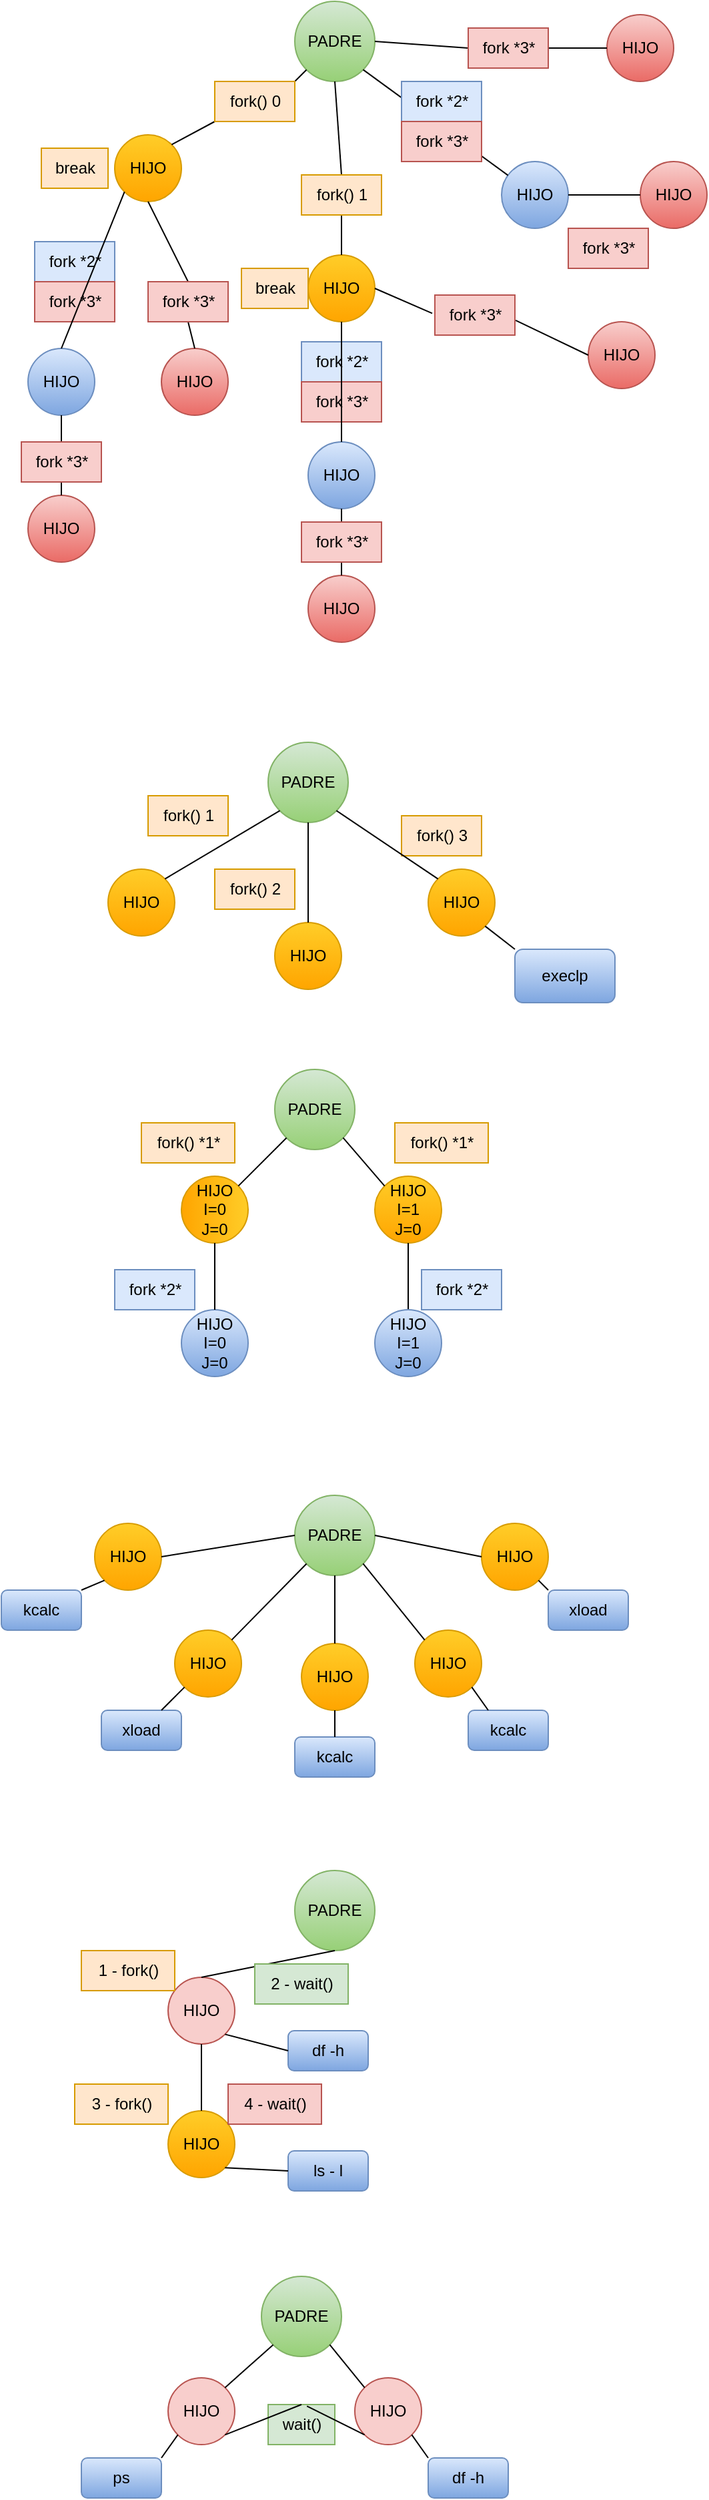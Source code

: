 <mxfile version="24.7.16">
  <diagram name="Página-1" id="NDyEZs4ViCKS1iC562Mx">
    <mxGraphModel dx="1405" dy="847" grid="1" gridSize="10" guides="1" tooltips="1" connect="1" arrows="1" fold="1" page="1" pageScale="1" pageWidth="827" pageHeight="1169" math="0" shadow="0">
      <root>
        <mxCell id="0" />
        <mxCell id="1" parent="0" />
        <mxCell id="IDvXPFeI97Ti3_jKh94K-1" value="PADRE" style="ellipse;whiteSpace=wrap;html=1;aspect=fixed;fillColor=#d5e8d4;strokeColor=#82b366;gradientColor=#97d077;" parent="1" vertex="1">
          <mxGeometry x="180" y="50" width="60" height="60" as="geometry" />
        </mxCell>
        <mxCell id="IDvXPFeI97Ti3_jKh94K-2" value="HIJO" style="ellipse;whiteSpace=wrap;html=1;aspect=fixed;fillColor=#ffcd28;strokeColor=#d79b00;gradientColor=#ffa500;" parent="1" vertex="1">
          <mxGeometry x="45" y="150" width="50" height="50" as="geometry" />
        </mxCell>
        <mxCell id="IDvXPFeI97Ti3_jKh94K-4" value="" style="endArrow=none;html=1;rounded=0;entryX=0;entryY=1;entryDx=0;entryDy=0;exitX=1;exitY=0;exitDx=0;exitDy=0;" parent="1" source="IDvXPFeI97Ti3_jKh94K-3" target="IDvXPFeI97Ti3_jKh94K-1" edge="1">
          <mxGeometry width="50" height="50" relative="1" as="geometry">
            <mxPoint x="280" y="460" as="sourcePoint" />
            <mxPoint x="330" y="410" as="targetPoint" />
          </mxGeometry>
        </mxCell>
        <mxCell id="IDvXPFeI97Ti3_jKh94K-5" value="HIJO" style="ellipse;whiteSpace=wrap;html=1;aspect=fixed;fillColor=#ffcd28;strokeColor=#d79b00;gradientColor=#ffa500;" parent="1" vertex="1">
          <mxGeometry x="190" y="240" width="50" height="50" as="geometry" />
        </mxCell>
        <mxCell id="IDvXPFeI97Ti3_jKh94K-6" value="" style="endArrow=none;html=1;rounded=0;entryX=0.5;entryY=1;entryDx=0;entryDy=0;exitX=0.5;exitY=0;exitDx=0;exitDy=0;" parent="1" source="IDvXPFeI97Ti3_jKh94K-8" target="IDvXPFeI97Ti3_jKh94K-1" edge="1">
          <mxGeometry width="50" height="50" relative="1" as="geometry">
            <mxPoint x="340" y="230" as="sourcePoint" />
            <mxPoint x="390" y="430" as="targetPoint" />
            <Array as="points" />
          </mxGeometry>
        </mxCell>
        <mxCell id="IDvXPFeI97Ti3_jKh94K-9" value="HIJO" style="ellipse;whiteSpace=wrap;html=1;aspect=fixed;fillColor=#dae8fc;strokeColor=#6c8ebf;gradientColor=#7ea6e0;" parent="1" vertex="1">
          <mxGeometry x="335" y="170" width="50" height="50" as="geometry" />
        </mxCell>
        <mxCell id="IDvXPFeI97Ti3_jKh94K-10" value="" style="endArrow=none;html=1;rounded=0;entryX=1;entryY=1;entryDx=0;entryDy=0;" parent="1" source="IDvXPFeI97Ti3_jKh94K-9" target="IDvXPFeI97Ti3_jKh94K-1" edge="1">
          <mxGeometry width="50" height="50" relative="1" as="geometry">
            <mxPoint x="317" y="167" as="sourcePoint" />
            <mxPoint x="243" y="113" as="targetPoint" />
            <Array as="points" />
          </mxGeometry>
        </mxCell>
        <mxCell id="IDvXPFeI97Ti3_jKh94K-11" value="fork *2*" style="text;html=1;align=center;verticalAlign=middle;resizable=0;points=[];autosize=1;strokeColor=#6c8ebf;fillColor=#dae8fc;" parent="1" vertex="1">
          <mxGeometry x="260" y="110" width="60" height="30" as="geometry" />
        </mxCell>
        <mxCell id="IDvXPFeI97Ti3_jKh94K-12" value="HIJO" style="ellipse;whiteSpace=wrap;html=1;aspect=fixed;fillColor=#f8cecc;strokeColor=#b85450;gradientColor=#ea6b66;" parent="1" vertex="1">
          <mxGeometry x="414" y="60" width="50" height="50" as="geometry" />
        </mxCell>
        <mxCell id="IDvXPFeI97Ti3_jKh94K-13" value="" style="endArrow=none;html=1;rounded=0;entryX=1;entryY=0.5;entryDx=0;entryDy=0;exitX=0;exitY=0.5;exitDx=0;exitDy=0;" parent="1" source="IDvXPFeI97Ti3_jKh94K-15" target="IDvXPFeI97Ti3_jKh94K-1" edge="1">
          <mxGeometry width="50" height="50" relative="1" as="geometry">
            <mxPoint x="173" y="281" as="sourcePoint" />
            <mxPoint x="225" y="120" as="targetPoint" />
            <Array as="points" />
          </mxGeometry>
        </mxCell>
        <mxCell id="IDvXPFeI97Ti3_jKh94K-16" value="fork *3*" style="text;html=1;align=center;verticalAlign=middle;resizable=0;points=[];autosize=1;strokeColor=#b85450;fillColor=#f8cecc;" parent="1" vertex="1">
          <mxGeometry x="260" y="140" width="60" height="30" as="geometry" />
        </mxCell>
        <mxCell id="IDvXPFeI97Ti3_jKh94K-17" value="HIJO" style="ellipse;whiteSpace=wrap;html=1;aspect=fixed;fillColor=#f8cecc;strokeColor=#b85450;gradientColor=#ea6b66;" parent="1" vertex="1">
          <mxGeometry x="439" y="170" width="50" height="50" as="geometry" />
        </mxCell>
        <mxCell id="IDvXPFeI97Ti3_jKh94K-18" value="fork *3*" style="text;html=1;align=center;verticalAlign=middle;resizable=0;points=[];autosize=1;strokeColor=#b85450;fillColor=#f8cecc;" parent="1" vertex="1">
          <mxGeometry x="385" y="220" width="60" height="30" as="geometry" />
        </mxCell>
        <mxCell id="IDvXPFeI97Ti3_jKh94K-19" value="" style="endArrow=none;html=1;rounded=0;entryX=1;entryY=0.5;entryDx=0;entryDy=0;exitX=0;exitY=0.5;exitDx=0;exitDy=0;" parent="1" source="IDvXPFeI97Ti3_jKh94K-17" target="IDvXPFeI97Ti3_jKh94K-9" edge="1">
          <mxGeometry width="50" height="50" relative="1" as="geometry">
            <mxPoint x="525" y="730" as="sourcePoint" />
            <mxPoint x="575" y="680" as="targetPoint" />
          </mxGeometry>
        </mxCell>
        <mxCell id="IDvXPFeI97Ti3_jKh94K-20" value="break" style="text;html=1;align=center;verticalAlign=middle;resizable=0;points=[];autosize=1;strokeColor=#d79b00;fillColor=#ffe6cc;" parent="1" vertex="1">
          <mxGeometry x="140" y="250" width="50" height="30" as="geometry" />
        </mxCell>
        <mxCell id="IDvXPFeI97Ti3_jKh94K-21" value="break" style="text;html=1;align=center;verticalAlign=middle;resizable=0;points=[];autosize=1;strokeColor=#d79b00;fillColor=#ffe6cc;" parent="1" vertex="1">
          <mxGeometry x="-10" y="160" width="50" height="30" as="geometry" />
        </mxCell>
        <mxCell id="IDvXPFeI97Ti3_jKh94K-23" value="HIJO" style="ellipse;whiteSpace=wrap;html=1;aspect=fixed;fillColor=#dae8fc;strokeColor=#6c8ebf;gradientColor=#7ea6e0;" parent="1" vertex="1">
          <mxGeometry x="-20" y="310" width="50" height="50" as="geometry" />
        </mxCell>
        <mxCell id="IDvXPFeI97Ti3_jKh94K-24" value="fork *2*" style="text;html=1;align=center;verticalAlign=middle;resizable=0;points=[];autosize=1;strokeColor=#6c8ebf;fillColor=#dae8fc;" parent="1" vertex="1">
          <mxGeometry x="-15" y="230" width="60" height="30" as="geometry" />
        </mxCell>
        <mxCell id="IDvXPFeI97Ti3_jKh94K-25" value="fork *3*" style="text;html=1;align=center;verticalAlign=middle;resizable=0;points=[];autosize=1;strokeColor=#b85450;fillColor=#f8cecc;" parent="1" vertex="1">
          <mxGeometry x="-15" y="260" width="60" height="30" as="geometry" />
        </mxCell>
        <mxCell id="IDvXPFeI97Ti3_jKh94K-26" value="HIJO" style="ellipse;whiteSpace=wrap;html=1;aspect=fixed;fillColor=#f8cecc;strokeColor=#b85450;gradientColor=#ea6b66;" parent="1" vertex="1">
          <mxGeometry x="-20" y="420" width="50" height="50" as="geometry" />
        </mxCell>
        <mxCell id="IDvXPFeI97Ti3_jKh94K-28" value="" style="endArrow=none;html=1;rounded=0;entryX=0.5;entryY=1;entryDx=0;entryDy=0;exitX=0.5;exitY=0;exitDx=0;exitDy=0;" parent="1" source="IDvXPFeI97Ti3_jKh94K-27" target="IDvXPFeI97Ti3_jKh94K-23" edge="1">
          <mxGeometry width="50" height="50" relative="1" as="geometry">
            <mxPoint x="160" y="530" as="sourcePoint" />
            <mxPoint x="210" y="480" as="targetPoint" />
          </mxGeometry>
        </mxCell>
        <mxCell id="IDvXPFeI97Ti3_jKh94K-30" value="" style="endArrow=none;html=1;rounded=0;entryX=1;entryY=0.5;entryDx=0;entryDy=0;exitX=0;exitY=0.5;exitDx=0;exitDy=0;" parent="1" source="IDvXPFeI97Ti3_jKh94K-12" target="IDvXPFeI97Ti3_jKh94K-15" edge="1">
          <mxGeometry width="50" height="50" relative="1" as="geometry">
            <mxPoint x="414" y="85" as="sourcePoint" />
            <mxPoint x="240" y="85" as="targetPoint" />
            <Array as="points" />
          </mxGeometry>
        </mxCell>
        <mxCell id="IDvXPFeI97Ti3_jKh94K-15" value="fork *3*" style="text;html=1;align=center;verticalAlign=middle;resizable=0;points=[];autosize=1;strokeColor=#b85450;fillColor=#f8cecc;" parent="1" vertex="1">
          <mxGeometry x="310" y="70" width="60" height="30" as="geometry" />
        </mxCell>
        <mxCell id="IDvXPFeI97Ti3_jKh94K-31" value="" style="endArrow=none;html=1;rounded=0;entryX=0;entryY=1;entryDx=0;entryDy=0;exitX=1;exitY=0;exitDx=0;exitDy=0;" parent="1" source="IDvXPFeI97Ti3_jKh94K-2" target="IDvXPFeI97Ti3_jKh94K-3" edge="1">
          <mxGeometry width="50" height="50" relative="1" as="geometry">
            <mxPoint x="93" y="167" as="sourcePoint" />
            <mxPoint x="197" y="103" as="targetPoint" />
          </mxGeometry>
        </mxCell>
        <mxCell id="IDvXPFeI97Ti3_jKh94K-3" value="fork() 0" style="text;html=1;align=center;verticalAlign=middle;resizable=0;points=[];autosize=1;strokeColor=#d79b00;fillColor=#ffe6cc;" parent="1" vertex="1">
          <mxGeometry x="120" y="110" width="60" height="30" as="geometry" />
        </mxCell>
        <mxCell id="IDvXPFeI97Ti3_jKh94K-32" value="" style="endArrow=none;html=1;rounded=0;entryX=0.5;entryY=1;entryDx=0;entryDy=0;exitX=0.5;exitY=0;exitDx=0;exitDy=0;" parent="1" source="IDvXPFeI97Ti3_jKh94K-5" target="IDvXPFeI97Ti3_jKh94K-8" edge="1">
          <mxGeometry width="50" height="50" relative="1" as="geometry">
            <mxPoint x="215" y="240" as="sourcePoint" />
            <mxPoint x="215" y="110" as="targetPoint" />
            <Array as="points" />
          </mxGeometry>
        </mxCell>
        <mxCell id="IDvXPFeI97Ti3_jKh94K-8" value="fork() 1" style="text;html=1;align=center;verticalAlign=middle;resizable=0;points=[];autosize=1;strokeColor=#d79b00;fillColor=#ffe6cc;" parent="1" vertex="1">
          <mxGeometry x="185" y="180" width="60" height="30" as="geometry" />
        </mxCell>
        <mxCell id="IDvXPFeI97Ti3_jKh94K-33" value="" style="endArrow=none;html=1;rounded=0;entryX=0;entryY=1;entryDx=0;entryDy=0;exitX=0.5;exitY=0;exitDx=0;exitDy=0;" parent="1" source="IDvXPFeI97Ti3_jKh94K-23" target="IDvXPFeI97Ti3_jKh94K-2" edge="1">
          <mxGeometry width="50" height="50" relative="1" as="geometry">
            <mxPoint x="220" y="420" as="sourcePoint" />
            <mxPoint x="270" y="370" as="targetPoint" />
          </mxGeometry>
        </mxCell>
        <mxCell id="IDvXPFeI97Ti3_jKh94K-34" value="" style="endArrow=none;html=1;rounded=0;entryX=0.5;entryY=1;entryDx=0;entryDy=0;exitX=0.5;exitY=0;exitDx=0;exitDy=0;" parent="1" source="IDvXPFeI97Ti3_jKh94K-26" target="IDvXPFeI97Ti3_jKh94K-27" edge="1">
          <mxGeometry width="50" height="50" relative="1" as="geometry">
            <mxPoint x="5" y="420" as="sourcePoint" />
            <mxPoint x="5" y="360" as="targetPoint" />
          </mxGeometry>
        </mxCell>
        <mxCell id="IDvXPFeI97Ti3_jKh94K-27" value="fork *3*" style="text;html=1;align=center;verticalAlign=middle;resizable=0;points=[];autosize=1;strokeColor=#b85450;fillColor=#f8cecc;" parent="1" vertex="1">
          <mxGeometry x="-25" y="380" width="60" height="30" as="geometry" />
        </mxCell>
        <mxCell id="IDvXPFeI97Ti3_jKh94K-35" value="HIJO" style="ellipse;whiteSpace=wrap;html=1;aspect=fixed;fillColor=#f8cecc;strokeColor=#b85450;gradientColor=#ea6b66;" parent="1" vertex="1">
          <mxGeometry x="80" y="310" width="50" height="50" as="geometry" />
        </mxCell>
        <mxCell id="IDvXPFeI97Ti3_jKh94K-36" value="" style="endArrow=none;html=1;rounded=0;entryX=0.5;entryY=1;entryDx=0;entryDy=0;exitX=0.5;exitY=0;exitDx=0;exitDy=0;" parent="1" source="IDvXPFeI97Ti3_jKh94K-37" target="IDvXPFeI97Ti3_jKh94K-2" edge="1">
          <mxGeometry width="50" height="50" relative="1" as="geometry">
            <mxPoint x="210" y="405" as="sourcePoint" />
            <mxPoint x="36" y="405" as="targetPoint" />
            <Array as="points" />
          </mxGeometry>
        </mxCell>
        <mxCell id="IDvXPFeI97Ti3_jKh94K-38" value="" style="endArrow=none;html=1;rounded=0;entryX=0.5;entryY=1;entryDx=0;entryDy=0;exitX=0.5;exitY=0;exitDx=0;exitDy=0;" parent="1" source="IDvXPFeI97Ti3_jKh94K-35" target="IDvXPFeI97Ti3_jKh94K-37" edge="1">
          <mxGeometry width="50" height="50" relative="1" as="geometry">
            <mxPoint x="105" y="310" as="sourcePoint" />
            <mxPoint x="70" y="200" as="targetPoint" />
            <Array as="points" />
          </mxGeometry>
        </mxCell>
        <mxCell id="IDvXPFeI97Ti3_jKh94K-37" value="fork *3*" style="text;html=1;align=center;verticalAlign=middle;resizable=0;points=[];autosize=1;strokeColor=#b85450;fillColor=#f8cecc;" parent="1" vertex="1">
          <mxGeometry x="70" y="260" width="60" height="30" as="geometry" />
        </mxCell>
        <mxCell id="IDvXPFeI97Ti3_jKh94K-39" value="HIJO" style="ellipse;whiteSpace=wrap;html=1;aspect=fixed;fillColor=#dae8fc;strokeColor=#6c8ebf;gradientColor=#7ea6e0;" parent="1" vertex="1">
          <mxGeometry x="190" y="380" width="50" height="50" as="geometry" />
        </mxCell>
        <mxCell id="IDvXPFeI97Ti3_jKh94K-40" value="fork *2*" style="text;html=1;align=center;verticalAlign=middle;resizable=0;points=[];autosize=1;strokeColor=#6c8ebf;fillColor=#dae8fc;" parent="1" vertex="1">
          <mxGeometry x="185" y="305" width="60" height="30" as="geometry" />
        </mxCell>
        <mxCell id="IDvXPFeI97Ti3_jKh94K-41" value="fork *3*" style="text;html=1;align=center;verticalAlign=middle;resizable=0;points=[];autosize=1;strokeColor=#b85450;fillColor=#f8cecc;" parent="1" vertex="1">
          <mxGeometry x="185" y="335" width="60" height="30" as="geometry" />
        </mxCell>
        <mxCell id="IDvXPFeI97Ti3_jKh94K-42" value="HIJO" style="ellipse;whiteSpace=wrap;html=1;aspect=fixed;fillColor=#f8cecc;strokeColor=#b85450;gradientColor=#ea6b66;" parent="1" vertex="1">
          <mxGeometry x="190" y="480" width="50" height="50" as="geometry" />
        </mxCell>
        <mxCell id="IDvXPFeI97Ti3_jKh94K-43" value="" style="endArrow=none;html=1;rounded=0;entryX=0.5;entryY=1;entryDx=0;entryDy=0;exitX=0.5;exitY=0;exitDx=0;exitDy=0;" parent="1" source="IDvXPFeI97Ti3_jKh94K-45" target="IDvXPFeI97Ti3_jKh94K-39" edge="1">
          <mxGeometry width="50" height="50" relative="1" as="geometry">
            <mxPoint x="415" y="630" as="sourcePoint" />
            <mxPoint x="465" y="580" as="targetPoint" />
          </mxGeometry>
        </mxCell>
        <mxCell id="IDvXPFeI97Ti3_jKh94K-44" value="" style="endArrow=none;html=1;rounded=0;entryX=0.5;entryY=1;entryDx=0;entryDy=0;exitX=0.5;exitY=0;exitDx=0;exitDy=0;" parent="1" source="IDvXPFeI97Ti3_jKh94K-42" target="IDvXPFeI97Ti3_jKh94K-45" edge="1">
          <mxGeometry width="50" height="50" relative="1" as="geometry">
            <mxPoint x="260" y="520" as="sourcePoint" />
            <mxPoint x="260" y="460" as="targetPoint" />
          </mxGeometry>
        </mxCell>
        <mxCell id="IDvXPFeI97Ti3_jKh94K-45" value="fork *3*" style="text;html=1;align=center;verticalAlign=middle;resizable=0;points=[];autosize=1;strokeColor=#b85450;fillColor=#f8cecc;" parent="1" vertex="1">
          <mxGeometry x="185" y="440" width="60" height="30" as="geometry" />
        </mxCell>
        <mxCell id="IDvXPFeI97Ti3_jKh94K-46" value="HIJO" style="ellipse;whiteSpace=wrap;html=1;aspect=fixed;fillColor=#f8cecc;strokeColor=#b85450;gradientColor=#ea6b66;" parent="1" vertex="1">
          <mxGeometry x="400" y="290" width="50" height="50" as="geometry" />
        </mxCell>
        <mxCell id="IDvXPFeI97Ti3_jKh94K-47" value="" style="endArrow=none;html=1;rounded=0;entryX=1;entryY=0.5;entryDx=0;entryDy=0;exitX=-0.033;exitY=0.456;exitDx=0;exitDy=0;exitPerimeter=0;" parent="1" source="IDvXPFeI97Ti3_jKh94K-49" target="IDvXPFeI97Ti3_jKh94K-5" edge="1">
          <mxGeometry width="50" height="50" relative="1" as="geometry">
            <mxPoint x="465" y="505" as="sourcePoint" />
            <mxPoint x="325" y="300" as="targetPoint" />
            <Array as="points" />
          </mxGeometry>
        </mxCell>
        <mxCell id="IDvXPFeI97Ti3_jKh94K-48" value="" style="endArrow=none;html=1;rounded=0;entryX=1.009;entryY=0.631;entryDx=0;entryDy=0;exitX=0;exitY=0.5;exitDx=0;exitDy=0;entryPerimeter=0;" parent="1" source="IDvXPFeI97Ti3_jKh94K-46" target="IDvXPFeI97Ti3_jKh94K-49" edge="1">
          <mxGeometry width="50" height="50" relative="1" as="geometry">
            <mxPoint x="360" y="410" as="sourcePoint" />
            <mxPoint x="325" y="300" as="targetPoint" />
            <Array as="points" />
          </mxGeometry>
        </mxCell>
        <mxCell id="IDvXPFeI97Ti3_jKh94K-49" value="fork *3*" style="text;html=1;align=center;verticalAlign=middle;resizable=0;points=[];autosize=1;strokeColor=#b85450;fillColor=#f8cecc;" parent="1" vertex="1">
          <mxGeometry x="285" y="270" width="60" height="30" as="geometry" />
        </mxCell>
        <mxCell id="IDvXPFeI97Ti3_jKh94K-50" value="" style="endArrow=none;html=1;rounded=0;entryX=0.5;entryY=1;entryDx=0;entryDy=0;exitX=0.5;exitY=0;exitDx=0;exitDy=0;" parent="1" source="IDvXPFeI97Ti3_jKh94K-39" target="IDvXPFeI97Ti3_jKh94K-5" edge="1">
          <mxGeometry width="50" height="50" relative="1" as="geometry">
            <mxPoint x="180" y="250" as="sourcePoint" />
            <mxPoint x="230" y="200" as="targetPoint" />
          </mxGeometry>
        </mxCell>
        <mxCell id="IDvXPFeI97Ti3_jKh94K-51" value="PADRE" style="ellipse;whiteSpace=wrap;html=1;aspect=fixed;fillColor=#d5e8d4;strokeColor=#82b366;gradientColor=#97d077;" parent="1" vertex="1">
          <mxGeometry x="160" y="605" width="60" height="60" as="geometry" />
        </mxCell>
        <mxCell id="IDvXPFeI97Ti3_jKh94K-52" value="HIJO" style="ellipse;whiteSpace=wrap;html=1;aspect=fixed;fillColor=#ffcd28;strokeColor=#d79b00;gradientColor=#ffa500;" parent="1" vertex="1">
          <mxGeometry x="40" y="700" width="50" height="50" as="geometry" />
        </mxCell>
        <mxCell id="IDvXPFeI97Ti3_jKh94K-53" value="HIJO" style="ellipse;whiteSpace=wrap;html=1;aspect=fixed;fillColor=#ffcd28;strokeColor=#d79b00;gradientColor=#ffa500;" parent="1" vertex="1">
          <mxGeometry x="165" y="740" width="50" height="50" as="geometry" />
        </mxCell>
        <mxCell id="IDvXPFeI97Ti3_jKh94K-54" value="HIJO" style="ellipse;whiteSpace=wrap;html=1;aspect=fixed;fillColor=#ffcd28;strokeColor=#d79b00;gradientColor=#ffa500;" parent="1" vertex="1">
          <mxGeometry x="280" y="700" width="50" height="50" as="geometry" />
        </mxCell>
        <mxCell id="IDvXPFeI97Ti3_jKh94K-55" value="fork() 1" style="text;html=1;align=center;verticalAlign=middle;resizable=0;points=[];autosize=1;strokeColor=#d79b00;fillColor=#ffe6cc;" parent="1" vertex="1">
          <mxGeometry x="70" y="645" width="60" height="30" as="geometry" />
        </mxCell>
        <mxCell id="IDvXPFeI97Ti3_jKh94K-56" value="fork() 2" style="text;html=1;align=center;verticalAlign=middle;resizable=0;points=[];autosize=1;strokeColor=#d79b00;fillColor=#ffe6cc;" parent="1" vertex="1">
          <mxGeometry x="120" y="700" width="60" height="30" as="geometry" />
        </mxCell>
        <mxCell id="IDvXPFeI97Ti3_jKh94K-57" value="fork() 3" style="text;html=1;align=center;verticalAlign=middle;resizable=0;points=[];autosize=1;strokeColor=#d79b00;fillColor=#ffe6cc;" parent="1" vertex="1">
          <mxGeometry x="260" y="660" width="60" height="30" as="geometry" />
        </mxCell>
        <mxCell id="IDvXPFeI97Ti3_jKh94K-58" value="" style="endArrow=none;html=1;rounded=0;exitX=1;exitY=0;exitDx=0;exitDy=0;entryX=0;entryY=1;entryDx=0;entryDy=0;" parent="1" source="IDvXPFeI97Ti3_jKh94K-52" target="IDvXPFeI97Ti3_jKh94K-51" edge="1">
          <mxGeometry width="50" height="50" relative="1" as="geometry">
            <mxPoint x="180" y="510" as="sourcePoint" />
            <mxPoint x="230" y="460" as="targetPoint" />
          </mxGeometry>
        </mxCell>
        <mxCell id="IDvXPFeI97Ti3_jKh94K-59" value="" style="endArrow=none;html=1;rounded=0;exitX=0.5;exitY=0;exitDx=0;exitDy=0;entryX=0.5;entryY=1;entryDx=0;entryDy=0;" parent="1" source="IDvXPFeI97Ti3_jKh94K-53" target="IDvXPFeI97Ti3_jKh94K-51" edge="1">
          <mxGeometry width="50" height="50" relative="1" as="geometry">
            <mxPoint x="180" y="510" as="sourcePoint" />
            <mxPoint x="230" y="460" as="targetPoint" />
          </mxGeometry>
        </mxCell>
        <mxCell id="IDvXPFeI97Ti3_jKh94K-60" value="" style="endArrow=none;html=1;rounded=0;exitX=0;exitY=0;exitDx=0;exitDy=0;entryX=1;entryY=1;entryDx=0;entryDy=0;" parent="1" source="IDvXPFeI97Ti3_jKh94K-54" target="IDvXPFeI97Ti3_jKh94K-51" edge="1">
          <mxGeometry width="50" height="50" relative="1" as="geometry">
            <mxPoint x="180" y="510" as="sourcePoint" />
            <mxPoint x="230" y="460" as="targetPoint" />
          </mxGeometry>
        </mxCell>
        <mxCell id="IDvXPFeI97Ti3_jKh94K-61" value="execlp" style="rounded=1;whiteSpace=wrap;html=1;fillColor=#dae8fc;gradientColor=#7ea6e0;strokeColor=#6c8ebf;" parent="1" vertex="1">
          <mxGeometry x="345" y="760" width="75" height="40" as="geometry" />
        </mxCell>
        <mxCell id="IDvXPFeI97Ti3_jKh94K-62" value="" style="endArrow=none;html=1;rounded=0;exitX=1;exitY=1;exitDx=0;exitDy=0;entryX=0;entryY=0;entryDx=0;entryDy=0;" parent="1" source="IDvXPFeI97Ti3_jKh94K-54" target="IDvXPFeI97Ti3_jKh94K-61" edge="1">
          <mxGeometry width="50" height="50" relative="1" as="geometry">
            <mxPoint x="280" y="680" as="sourcePoint" />
            <mxPoint x="330" y="630" as="targetPoint" />
          </mxGeometry>
        </mxCell>
        <mxCell id="IDvXPFeI97Ti3_jKh94K-68" value="PADRE" style="ellipse;whiteSpace=wrap;html=1;aspect=fixed;fillColor=#d5e8d4;strokeColor=#82b366;gradientColor=#97d077;" parent="1" vertex="1">
          <mxGeometry x="165" y="850" width="60" height="60" as="geometry" />
        </mxCell>
        <mxCell id="IDvXPFeI97Ti3_jKh94K-69" value="fork() *1*" style="text;html=1;align=center;verticalAlign=middle;resizable=0;points=[];autosize=1;strokeColor=#d79b00;fillColor=#ffe6cc;" parent="1" vertex="1">
          <mxGeometry x="65" y="890" width="70" height="30" as="geometry" />
        </mxCell>
        <mxCell id="IDvXPFeI97Ti3_jKh94K-70" value="HIJO&lt;div&gt;I=0&lt;br&gt;&lt;div&gt;J=0&lt;/div&gt;&lt;/div&gt;" style="ellipse;whiteSpace=wrap;html=1;aspect=fixed;fillColor=#ffcd28;strokeColor=#d79b00;gradientColor=#ffa500;direction=south;" parent="1" vertex="1">
          <mxGeometry x="95" y="930" width="50" height="50" as="geometry" />
        </mxCell>
        <mxCell id="IDvXPFeI97Ti3_jKh94K-71" value="HIJO&lt;div&gt;I=1&lt;/div&gt;&lt;div&gt;&lt;div&gt;J=0&lt;/div&gt;&lt;/div&gt;" style="ellipse;whiteSpace=wrap;html=1;aspect=fixed;fillColor=#ffcd28;strokeColor=#d79b00;gradientColor=#ffa500;" parent="1" vertex="1">
          <mxGeometry x="240" y="930" width="50" height="50" as="geometry" />
        </mxCell>
        <mxCell id="IDvXPFeI97Ti3_jKh94K-72" value="" style="endArrow=none;html=1;rounded=0;exitX=0;exitY=0;exitDx=0;exitDy=0;entryX=0;entryY=1;entryDx=0;entryDy=0;" parent="1" source="IDvXPFeI97Ti3_jKh94K-70" target="IDvXPFeI97Ti3_jKh94K-68" edge="1">
          <mxGeometry width="50" height="50" relative="1" as="geometry">
            <mxPoint x="200" y="870" as="sourcePoint" />
            <mxPoint x="250" y="820" as="targetPoint" />
          </mxGeometry>
        </mxCell>
        <mxCell id="IDvXPFeI97Ti3_jKh94K-73" value="fork() *1*" style="text;html=1;align=center;verticalAlign=middle;resizable=0;points=[];autosize=1;strokeColor=#d79b00;fillColor=#ffe6cc;" parent="1" vertex="1">
          <mxGeometry x="255" y="890" width="70" height="30" as="geometry" />
        </mxCell>
        <mxCell id="IDvXPFeI97Ti3_jKh94K-74" value="" style="endArrow=none;html=1;rounded=0;exitX=0;exitY=0;exitDx=0;exitDy=0;entryX=1;entryY=1;entryDx=0;entryDy=0;" parent="1" source="IDvXPFeI97Ti3_jKh94K-71" target="IDvXPFeI97Ti3_jKh94K-68" edge="1">
          <mxGeometry width="50" height="50" relative="1" as="geometry">
            <mxPoint x="200" y="870" as="sourcePoint" />
            <mxPoint x="250" y="820" as="targetPoint" />
          </mxGeometry>
        </mxCell>
        <mxCell id="IDvXPFeI97Ti3_jKh94K-76" value="" style="endArrow=none;html=1;rounded=0;exitX=0.5;exitY=0;exitDx=0;exitDy=0;entryX=0.5;entryY=1;entryDx=0;entryDy=0;" parent="1" source="IDvXPFeI97Ti3_jKh94K-81" target="IDvXPFeI97Ti3_jKh94K-71" edge="1">
          <mxGeometry width="50" height="50" relative="1" as="geometry">
            <mxPoint x="337.322" y="927.322" as="sourcePoint" />
            <mxPoint x="250" y="820" as="targetPoint" />
          </mxGeometry>
        </mxCell>
        <mxCell id="IDvXPFeI97Ti3_jKh94K-78" value="HIJO&lt;div&gt;I=0&lt;br&gt;&lt;div&gt;J=0&lt;/div&gt;&lt;/div&gt;" style="ellipse;whiteSpace=wrap;html=1;aspect=fixed;fillColor=#dae8fc;strokeColor=#6c8ebf;gradientColor=#7ea6e0;" parent="1" vertex="1">
          <mxGeometry x="95" y="1030" width="50" height="50" as="geometry" />
        </mxCell>
        <mxCell id="IDvXPFeI97Ti3_jKh94K-79" value="" style="endArrow=none;html=1;rounded=0;exitX=0.5;exitY=0;exitDx=0;exitDy=0;entryX=1;entryY=0.5;entryDx=0;entryDy=0;" parent="1" source="IDvXPFeI97Ti3_jKh94K-78" target="IDvXPFeI97Ti3_jKh94K-70" edge="1">
          <mxGeometry width="50" height="50" relative="1" as="geometry">
            <mxPoint x="205" y="1000" as="sourcePoint" />
            <mxPoint x="160" y="970" as="targetPoint" />
          </mxGeometry>
        </mxCell>
        <mxCell id="IDvXPFeI97Ti3_jKh94K-80" value="fork *2*" style="text;html=1;align=center;verticalAlign=middle;resizable=0;points=[];autosize=1;strokeColor=#6c8ebf;fillColor=#dae8fc;" parent="1" vertex="1">
          <mxGeometry x="45" y="1000" width="60" height="30" as="geometry" />
        </mxCell>
        <mxCell id="IDvXPFeI97Ti3_jKh94K-81" value="HIJO&lt;div&gt;I=1&lt;/div&gt;&lt;div&gt;&lt;div&gt;J=0&lt;/div&gt;&lt;/div&gt;" style="ellipse;whiteSpace=wrap;html=1;aspect=fixed;fillColor=#dae8fc;strokeColor=#6c8ebf;gradientColor=#7ea6e0;" parent="1" vertex="1">
          <mxGeometry x="240" y="1030" width="50" height="50" as="geometry" />
        </mxCell>
        <mxCell id="IDvXPFeI97Ti3_jKh94K-82" value="fork *2*" style="text;html=1;align=center;verticalAlign=middle;resizable=0;points=[];autosize=1;strokeColor=#6c8ebf;fillColor=#dae8fc;" parent="1" vertex="1">
          <mxGeometry x="275" y="1000" width="60" height="30" as="geometry" />
        </mxCell>
        <mxCell id="mnaNyeRjyFN2ZM0q5Xfv-1" value="PADRE" style="ellipse;whiteSpace=wrap;html=1;aspect=fixed;fillColor=#d5e8d4;strokeColor=#82b366;gradientColor=#97d077;" vertex="1" parent="1">
          <mxGeometry x="180" y="1169" width="60" height="60" as="geometry" />
        </mxCell>
        <mxCell id="mnaNyeRjyFN2ZM0q5Xfv-2" value="HIJO" style="ellipse;whiteSpace=wrap;html=1;aspect=fixed;fillColor=#ffcd28;strokeColor=#d79b00;gradientColor=#ffa500;" vertex="1" parent="1">
          <mxGeometry x="90" y="1270" width="50" height="50" as="geometry" />
        </mxCell>
        <mxCell id="mnaNyeRjyFN2ZM0q5Xfv-3" value="HIJO" style="ellipse;whiteSpace=wrap;html=1;aspect=fixed;fillColor=#ffcd28;strokeColor=#d79b00;gradientColor=#ffa500;" vertex="1" parent="1">
          <mxGeometry x="185" y="1280" width="50" height="50" as="geometry" />
        </mxCell>
        <mxCell id="mnaNyeRjyFN2ZM0q5Xfv-4" value="HIJO" style="ellipse;whiteSpace=wrap;html=1;aspect=fixed;fillColor=#ffcd28;strokeColor=#d79b00;gradientColor=#ffa500;" vertex="1" parent="1">
          <mxGeometry x="270" y="1270" width="50" height="50" as="geometry" />
        </mxCell>
        <mxCell id="mnaNyeRjyFN2ZM0q5Xfv-5" value="HIJO" style="ellipse;whiteSpace=wrap;html=1;aspect=fixed;fillColor=#ffcd28;strokeColor=#d79b00;gradientColor=#ffa500;" vertex="1" parent="1">
          <mxGeometry x="30" y="1190" width="50" height="50" as="geometry" />
        </mxCell>
        <mxCell id="mnaNyeRjyFN2ZM0q5Xfv-7" value="HIJO" style="ellipse;whiteSpace=wrap;html=1;aspect=fixed;fillColor=#ffcd28;strokeColor=#d79b00;gradientColor=#ffa500;" vertex="1" parent="1">
          <mxGeometry x="320" y="1190" width="50" height="50" as="geometry" />
        </mxCell>
        <mxCell id="mnaNyeRjyFN2ZM0q5Xfv-8" value="" style="endArrow=none;html=1;rounded=0;exitX=0;exitY=0.5;exitDx=0;exitDy=0;entryX=1;entryY=0.5;entryDx=0;entryDy=0;" edge="1" parent="1" source="mnaNyeRjyFN2ZM0q5Xfv-1" target="mnaNyeRjyFN2ZM0q5Xfv-5">
          <mxGeometry width="50" height="50" relative="1" as="geometry">
            <mxPoint x="130" y="1040" as="sourcePoint" />
            <mxPoint x="130" y="990" as="targetPoint" />
          </mxGeometry>
        </mxCell>
        <mxCell id="mnaNyeRjyFN2ZM0q5Xfv-9" value="" style="endArrow=none;html=1;rounded=0;exitX=0;exitY=1;exitDx=0;exitDy=0;entryX=1;entryY=0;entryDx=0;entryDy=0;" edge="1" parent="1" source="mnaNyeRjyFN2ZM0q5Xfv-1" target="mnaNyeRjyFN2ZM0q5Xfv-2">
          <mxGeometry width="50" height="50" relative="1" as="geometry">
            <mxPoint x="140" y="1050" as="sourcePoint" />
            <mxPoint x="140" y="1000" as="targetPoint" />
          </mxGeometry>
        </mxCell>
        <mxCell id="mnaNyeRjyFN2ZM0q5Xfv-10" value="" style="endArrow=none;html=1;rounded=0;exitX=0.5;exitY=1;exitDx=0;exitDy=0;entryX=0.5;entryY=0;entryDx=0;entryDy=0;" edge="1" parent="1" source="mnaNyeRjyFN2ZM0q5Xfv-1" target="mnaNyeRjyFN2ZM0q5Xfv-3">
          <mxGeometry width="50" height="50" relative="1" as="geometry">
            <mxPoint x="150" y="1060" as="sourcePoint" />
            <mxPoint x="150" y="1010" as="targetPoint" />
          </mxGeometry>
        </mxCell>
        <mxCell id="mnaNyeRjyFN2ZM0q5Xfv-11" value="" style="endArrow=none;html=1;rounded=0;exitX=1;exitY=1;exitDx=0;exitDy=0;entryX=0;entryY=0;entryDx=0;entryDy=0;" edge="1" parent="1" source="mnaNyeRjyFN2ZM0q5Xfv-1" target="mnaNyeRjyFN2ZM0q5Xfv-4">
          <mxGeometry width="50" height="50" relative="1" as="geometry">
            <mxPoint x="160" y="1070" as="sourcePoint" />
            <mxPoint x="160" y="1020" as="targetPoint" />
          </mxGeometry>
        </mxCell>
        <mxCell id="mnaNyeRjyFN2ZM0q5Xfv-12" value="" style="endArrow=none;html=1;rounded=0;exitX=1;exitY=0.5;exitDx=0;exitDy=0;entryX=0;entryY=0.5;entryDx=0;entryDy=0;" edge="1" parent="1" source="mnaNyeRjyFN2ZM0q5Xfv-1" target="mnaNyeRjyFN2ZM0q5Xfv-7">
          <mxGeometry width="50" height="50" relative="1" as="geometry">
            <mxPoint x="170" y="1080" as="sourcePoint" />
            <mxPoint x="170" y="1030" as="targetPoint" />
          </mxGeometry>
        </mxCell>
        <mxCell id="mnaNyeRjyFN2ZM0q5Xfv-13" value="kcalc" style="rounded=1;whiteSpace=wrap;html=1;fillColor=#dae8fc;gradientColor=#7ea6e0;strokeColor=#6c8ebf;" vertex="1" parent="1">
          <mxGeometry x="-40" y="1240" width="60" height="30" as="geometry" />
        </mxCell>
        <mxCell id="mnaNyeRjyFN2ZM0q5Xfv-16" value="kcalc" style="rounded=1;whiteSpace=wrap;html=1;fillColor=#dae8fc;gradientColor=#7ea6e0;strokeColor=#6c8ebf;" vertex="1" parent="1">
          <mxGeometry x="180" y="1350" width="60" height="30" as="geometry" />
        </mxCell>
        <mxCell id="mnaNyeRjyFN2ZM0q5Xfv-17" value="kcalc" style="rounded=1;whiteSpace=wrap;html=1;fillColor=#dae8fc;gradientColor=#7ea6e0;strokeColor=#6c8ebf;" vertex="1" parent="1">
          <mxGeometry x="310" y="1330" width="60" height="30" as="geometry" />
        </mxCell>
        <mxCell id="mnaNyeRjyFN2ZM0q5Xfv-18" value="" style="endArrow=none;html=1;rounded=0;exitX=1;exitY=0;exitDx=0;exitDy=0;entryX=0;entryY=1;entryDx=0;entryDy=0;" edge="1" parent="1" source="mnaNyeRjyFN2ZM0q5Xfv-13" target="mnaNyeRjyFN2ZM0q5Xfv-5">
          <mxGeometry width="50" height="50" relative="1" as="geometry">
            <mxPoint x="190" y="1209" as="sourcePoint" />
            <mxPoint x="90" y="1225" as="targetPoint" />
          </mxGeometry>
        </mxCell>
        <mxCell id="mnaNyeRjyFN2ZM0q5Xfv-19" value="" style="endArrow=none;html=1;rounded=0;exitX=0.5;exitY=0;exitDx=0;exitDy=0;entryX=0.5;entryY=1;entryDx=0;entryDy=0;" edge="1" parent="1" source="mnaNyeRjyFN2ZM0q5Xfv-16" target="mnaNyeRjyFN2ZM0q5Xfv-3">
          <mxGeometry width="50" height="50" relative="1" as="geometry">
            <mxPoint x="200" y="1219" as="sourcePoint" />
            <mxPoint x="100" y="1235" as="targetPoint" />
          </mxGeometry>
        </mxCell>
        <mxCell id="mnaNyeRjyFN2ZM0q5Xfv-20" value="" style="endArrow=none;html=1;rounded=0;exitX=1;exitY=1;exitDx=0;exitDy=0;entryX=0.25;entryY=0;entryDx=0;entryDy=0;" edge="1" parent="1" source="mnaNyeRjyFN2ZM0q5Xfv-4" target="mnaNyeRjyFN2ZM0q5Xfv-17">
          <mxGeometry width="50" height="50" relative="1" as="geometry">
            <mxPoint x="210" y="1229" as="sourcePoint" />
            <mxPoint x="110" y="1245" as="targetPoint" />
          </mxGeometry>
        </mxCell>
        <mxCell id="mnaNyeRjyFN2ZM0q5Xfv-22" value="xload" style="rounded=1;whiteSpace=wrap;html=1;fillColor=#dae8fc;gradientColor=#7ea6e0;strokeColor=#6c8ebf;" vertex="1" parent="1">
          <mxGeometry x="35" y="1330" width="60" height="30" as="geometry" />
        </mxCell>
        <mxCell id="mnaNyeRjyFN2ZM0q5Xfv-23" value="xload" style="rounded=1;whiteSpace=wrap;html=1;fillColor=#dae8fc;gradientColor=#7ea6e0;strokeColor=#6c8ebf;" vertex="1" parent="1">
          <mxGeometry x="370" y="1240" width="60" height="30" as="geometry" />
        </mxCell>
        <mxCell id="mnaNyeRjyFN2ZM0q5Xfv-24" value="" style="endArrow=none;html=1;rounded=0;exitX=0;exitY=1;exitDx=0;exitDy=0;entryX=0.75;entryY=0;entryDx=0;entryDy=0;" edge="1" parent="1" source="mnaNyeRjyFN2ZM0q5Xfv-2" target="mnaNyeRjyFN2ZM0q5Xfv-22">
          <mxGeometry width="50" height="50" relative="1" as="geometry">
            <mxPoint x="190" y="1209" as="sourcePoint" />
            <mxPoint x="90" y="1225" as="targetPoint" />
          </mxGeometry>
        </mxCell>
        <mxCell id="mnaNyeRjyFN2ZM0q5Xfv-25" value="" style="endArrow=none;html=1;rounded=0;exitX=0;exitY=0;exitDx=0;exitDy=0;entryX=1;entryY=1;entryDx=0;entryDy=0;" edge="1" parent="1" source="mnaNyeRjyFN2ZM0q5Xfv-23" target="mnaNyeRjyFN2ZM0q5Xfv-7">
          <mxGeometry width="50" height="50" relative="1" as="geometry">
            <mxPoint x="200" y="1219" as="sourcePoint" />
            <mxPoint x="100" y="1235" as="targetPoint" />
          </mxGeometry>
        </mxCell>
        <mxCell id="mnaNyeRjyFN2ZM0q5Xfv-26" value="PADRE" style="ellipse;whiteSpace=wrap;html=1;aspect=fixed;fillColor=#d5e8d4;strokeColor=#82b366;gradientColor=#97d077;" vertex="1" parent="1">
          <mxGeometry x="180" y="1450" width="60" height="60" as="geometry" />
        </mxCell>
        <mxCell id="mnaNyeRjyFN2ZM0q5Xfv-27" value="HIJO" style="ellipse;whiteSpace=wrap;html=1;aspect=fixed;fillColor=#f8cecc;strokeColor=#b85450;" vertex="1" parent="1">
          <mxGeometry x="85" y="1530" width="50" height="50" as="geometry" />
        </mxCell>
        <mxCell id="mnaNyeRjyFN2ZM0q5Xfv-28" value="" style="endArrow=none;html=1;rounded=0;exitX=0.5;exitY=1;exitDx=0;exitDy=0;entryX=0.5;entryY=0;entryDx=0;entryDy=0;" edge="1" parent="1" source="mnaNyeRjyFN2ZM0q5Xfv-26" target="mnaNyeRjyFN2ZM0q5Xfv-27">
          <mxGeometry width="50" height="50" relative="1" as="geometry">
            <mxPoint x="199" y="1230" as="sourcePoint" />
            <mxPoint x="143" y="1287" as="targetPoint" />
          </mxGeometry>
        </mxCell>
        <mxCell id="mnaNyeRjyFN2ZM0q5Xfv-29" value="HIJO" style="ellipse;whiteSpace=wrap;html=1;aspect=fixed;fillColor=#ffcd28;strokeColor=#d79b00;gradientColor=#ffa500;" vertex="1" parent="1">
          <mxGeometry x="85" y="1630" width="50" height="50" as="geometry" />
        </mxCell>
        <mxCell id="mnaNyeRjyFN2ZM0q5Xfv-30" value="" style="endArrow=none;html=1;rounded=0;exitX=0.5;exitY=0;exitDx=0;exitDy=0;entryX=0.5;entryY=1;entryDx=0;entryDy=0;" edge="1" parent="1" source="mnaNyeRjyFN2ZM0q5Xfv-29" target="mnaNyeRjyFN2ZM0q5Xfv-27">
          <mxGeometry width="50" height="50" relative="1" as="geometry">
            <mxPoint x="199" y="1230" as="sourcePoint" />
            <mxPoint x="143" y="1287" as="targetPoint" />
          </mxGeometry>
        </mxCell>
        <mxCell id="mnaNyeRjyFN2ZM0q5Xfv-31" value="1 - fork()" style="text;html=1;align=center;verticalAlign=middle;resizable=0;points=[];autosize=1;strokeColor=#d79b00;fillColor=#ffe6cc;" vertex="1" parent="1">
          <mxGeometry x="20" y="1510" width="70" height="30" as="geometry" />
        </mxCell>
        <mxCell id="mnaNyeRjyFN2ZM0q5Xfv-32" value="2 - wait()" style="text;html=1;align=center;verticalAlign=middle;resizable=0;points=[];autosize=1;strokeColor=#82b366;fillColor=#d5e8d4;" vertex="1" parent="1">
          <mxGeometry x="150" y="1520" width="70" height="30" as="geometry" />
        </mxCell>
        <mxCell id="mnaNyeRjyFN2ZM0q5Xfv-33" value="3 - fork()" style="text;html=1;align=center;verticalAlign=middle;resizable=0;points=[];autosize=1;strokeColor=#d79b00;fillColor=#ffe6cc;" vertex="1" parent="1">
          <mxGeometry x="15" y="1610" width="70" height="30" as="geometry" />
        </mxCell>
        <mxCell id="mnaNyeRjyFN2ZM0q5Xfv-34" value="4 - wait()" style="text;html=1;align=center;verticalAlign=middle;resizable=0;points=[];autosize=1;strokeColor=#b85450;fillColor=#f8cecc;" vertex="1" parent="1">
          <mxGeometry x="130" y="1610" width="70" height="30" as="geometry" />
        </mxCell>
        <mxCell id="mnaNyeRjyFN2ZM0q5Xfv-35" value="ls - l" style="rounded=1;whiteSpace=wrap;html=1;fillColor=#dae8fc;gradientColor=#7ea6e0;strokeColor=#6c8ebf;" vertex="1" parent="1">
          <mxGeometry x="175" y="1660" width="60" height="30" as="geometry" />
        </mxCell>
        <mxCell id="mnaNyeRjyFN2ZM0q5Xfv-36" value="" style="endArrow=none;html=1;rounded=0;exitX=0;exitY=0.5;exitDx=0;exitDy=0;entryX=1;entryY=1;entryDx=0;entryDy=0;" edge="1" parent="1" source="mnaNyeRjyFN2ZM0q5Xfv-35" target="mnaNyeRjyFN2ZM0q5Xfv-29">
          <mxGeometry width="50" height="50" relative="1" as="geometry">
            <mxPoint x="120" y="1640" as="sourcePoint" />
            <mxPoint x="120" y="1590" as="targetPoint" />
          </mxGeometry>
        </mxCell>
        <mxCell id="mnaNyeRjyFN2ZM0q5Xfv-38" value="df -h" style="rounded=1;whiteSpace=wrap;html=1;fillColor=#dae8fc;gradientColor=#7ea6e0;strokeColor=#6c8ebf;" vertex="1" parent="1">
          <mxGeometry x="175" y="1570" width="60" height="30" as="geometry" />
        </mxCell>
        <mxCell id="mnaNyeRjyFN2ZM0q5Xfv-39" value="" style="endArrow=none;html=1;rounded=0;exitX=0;exitY=0.5;exitDx=0;exitDy=0;entryX=1;entryY=1;entryDx=0;entryDy=0;" edge="1" parent="1" source="mnaNyeRjyFN2ZM0q5Xfv-38" target="mnaNyeRjyFN2ZM0q5Xfv-27">
          <mxGeometry width="50" height="50" relative="1" as="geometry">
            <mxPoint x="170" y="1690" as="sourcePoint" />
            <mxPoint x="138" y="1683" as="targetPoint" />
          </mxGeometry>
        </mxCell>
        <mxCell id="mnaNyeRjyFN2ZM0q5Xfv-40" value="PADRE" style="ellipse;whiteSpace=wrap;html=1;aspect=fixed;fillColor=#d5e8d4;strokeColor=#82b366;gradientColor=#97d077;" vertex="1" parent="1">
          <mxGeometry x="155" y="1754" width="60" height="60" as="geometry" />
        </mxCell>
        <mxCell id="mnaNyeRjyFN2ZM0q5Xfv-41" value="HIJO" style="ellipse;whiteSpace=wrap;html=1;aspect=fixed;fillColor=#f8cecc;strokeColor=#b85450;" vertex="1" parent="1">
          <mxGeometry x="85" y="1830" width="50" height="50" as="geometry" />
        </mxCell>
        <mxCell id="mnaNyeRjyFN2ZM0q5Xfv-42" value="" style="endArrow=none;html=1;rounded=0;exitX=1;exitY=0;exitDx=0;exitDy=0;entryX=0;entryY=1;entryDx=0;entryDy=0;" edge="1" parent="1" source="mnaNyeRjyFN2ZM0q5Xfv-41" target="mnaNyeRjyFN2ZM0q5Xfv-40">
          <mxGeometry width="50" height="50" relative="1" as="geometry">
            <mxPoint x="120" y="1640" as="sourcePoint" />
            <mxPoint x="120" y="1590" as="targetPoint" />
          </mxGeometry>
        </mxCell>
        <mxCell id="mnaNyeRjyFN2ZM0q5Xfv-43" value="HIJO" style="ellipse;whiteSpace=wrap;html=1;aspect=fixed;fillColor=#f8cecc;strokeColor=#b85450;" vertex="1" parent="1">
          <mxGeometry x="225" y="1830" width="50" height="50" as="geometry" />
        </mxCell>
        <mxCell id="mnaNyeRjyFN2ZM0q5Xfv-44" value="" style="endArrow=none;html=1;rounded=0;exitX=0;exitY=0;exitDx=0;exitDy=0;entryX=1;entryY=1;entryDx=0;entryDy=0;" edge="1" parent="1" source="mnaNyeRjyFN2ZM0q5Xfv-43" target="mnaNyeRjyFN2ZM0q5Xfv-40">
          <mxGeometry width="50" height="50" relative="1" as="geometry">
            <mxPoint x="128" y="1857" as="sourcePoint" />
            <mxPoint x="174" y="1815" as="targetPoint" />
          </mxGeometry>
        </mxCell>
        <mxCell id="mnaNyeRjyFN2ZM0q5Xfv-46" value="ps" style="rounded=1;whiteSpace=wrap;html=1;fillColor=#dae8fc;gradientColor=#7ea6e0;strokeColor=#6c8ebf;" vertex="1" parent="1">
          <mxGeometry x="20" y="1890" width="60" height="30" as="geometry" />
        </mxCell>
        <mxCell id="mnaNyeRjyFN2ZM0q5Xfv-47" value="" style="endArrow=none;html=1;rounded=0;exitX=1;exitY=0;exitDx=0;exitDy=0;entryX=0;entryY=1;entryDx=0;entryDy=0;" edge="1" parent="1" source="mnaNyeRjyFN2ZM0q5Xfv-46" target="mnaNyeRjyFN2ZM0q5Xfv-41">
          <mxGeometry width="50" height="50" relative="1" as="geometry">
            <mxPoint x="138" y="1847" as="sourcePoint" />
            <mxPoint x="174" y="1815" as="targetPoint" />
          </mxGeometry>
        </mxCell>
        <mxCell id="mnaNyeRjyFN2ZM0q5Xfv-48" value="wait()" style="text;html=1;align=center;verticalAlign=middle;resizable=0;points=[];autosize=1;strokeColor=#82b366;fillColor=#d5e8d4;" vertex="1" parent="1">
          <mxGeometry x="160" y="1850" width="50" height="30" as="geometry" />
        </mxCell>
        <mxCell id="mnaNyeRjyFN2ZM0q5Xfv-49" value="df -h" style="rounded=1;whiteSpace=wrap;html=1;fillColor=#dae8fc;gradientColor=#7ea6e0;strokeColor=#6c8ebf;" vertex="1" parent="1">
          <mxGeometry x="280" y="1890" width="60" height="30" as="geometry" />
        </mxCell>
        <mxCell id="mnaNyeRjyFN2ZM0q5Xfv-50" value="" style="endArrow=none;html=1;rounded=0;exitX=0;exitY=0;exitDx=0;exitDy=0;entryX=1;entryY=1;entryDx=0;entryDy=0;" edge="1" parent="1" source="mnaNyeRjyFN2ZM0q5Xfv-49" target="mnaNyeRjyFN2ZM0q5Xfv-43">
          <mxGeometry width="50" height="50" relative="1" as="geometry">
            <mxPoint x="138" y="1847" as="sourcePoint" />
            <mxPoint x="174" y="1815" as="targetPoint" />
          </mxGeometry>
        </mxCell>
        <mxCell id="mnaNyeRjyFN2ZM0q5Xfv-51" value="" style="endArrow=none;html=1;rounded=0;exitX=0.5;exitY=0;exitDx=0;exitDy=0;entryX=1;entryY=1;entryDx=0;entryDy=0;exitPerimeter=0;" edge="1" parent="1" source="mnaNyeRjyFN2ZM0q5Xfv-48" target="mnaNyeRjyFN2ZM0q5Xfv-41">
          <mxGeometry width="50" height="50" relative="1" as="geometry">
            <mxPoint x="90" y="1900" as="sourcePoint" />
            <mxPoint x="102" y="1883" as="targetPoint" />
          </mxGeometry>
        </mxCell>
        <mxCell id="mnaNyeRjyFN2ZM0q5Xfv-52" value="" style="endArrow=none;html=1;rounded=0;exitX=0.582;exitY=0.038;exitDx=0;exitDy=0;entryX=0;entryY=1;entryDx=0;entryDy=0;exitPerimeter=0;" edge="1" parent="1" source="mnaNyeRjyFN2ZM0q5Xfv-48" target="mnaNyeRjyFN2ZM0q5Xfv-43">
          <mxGeometry width="50" height="50" relative="1" as="geometry">
            <mxPoint x="100" y="1910" as="sourcePoint" />
            <mxPoint x="112" y="1893" as="targetPoint" />
          </mxGeometry>
        </mxCell>
      </root>
    </mxGraphModel>
  </diagram>
</mxfile>
